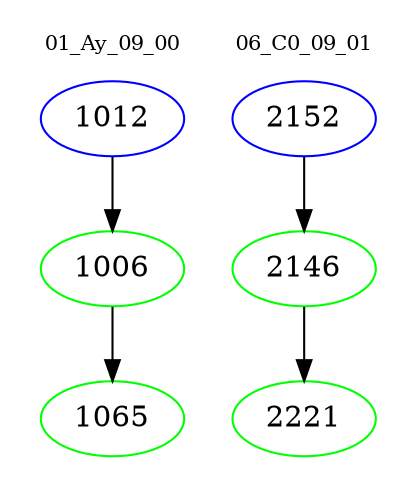 digraph{
subgraph cluster_0 {
color = white
label = "01_Ay_09_00";
fontsize=10;
T0_1012 [label="1012", color="blue"]
T0_1012 -> T0_1006 [color="black"]
T0_1006 [label="1006", color="green"]
T0_1006 -> T0_1065 [color="black"]
T0_1065 [label="1065", color="green"]
}
subgraph cluster_1 {
color = white
label = "06_C0_09_01";
fontsize=10;
T1_2152 [label="2152", color="blue"]
T1_2152 -> T1_2146 [color="black"]
T1_2146 [label="2146", color="green"]
T1_2146 -> T1_2221 [color="black"]
T1_2221 [label="2221", color="green"]
}
}
